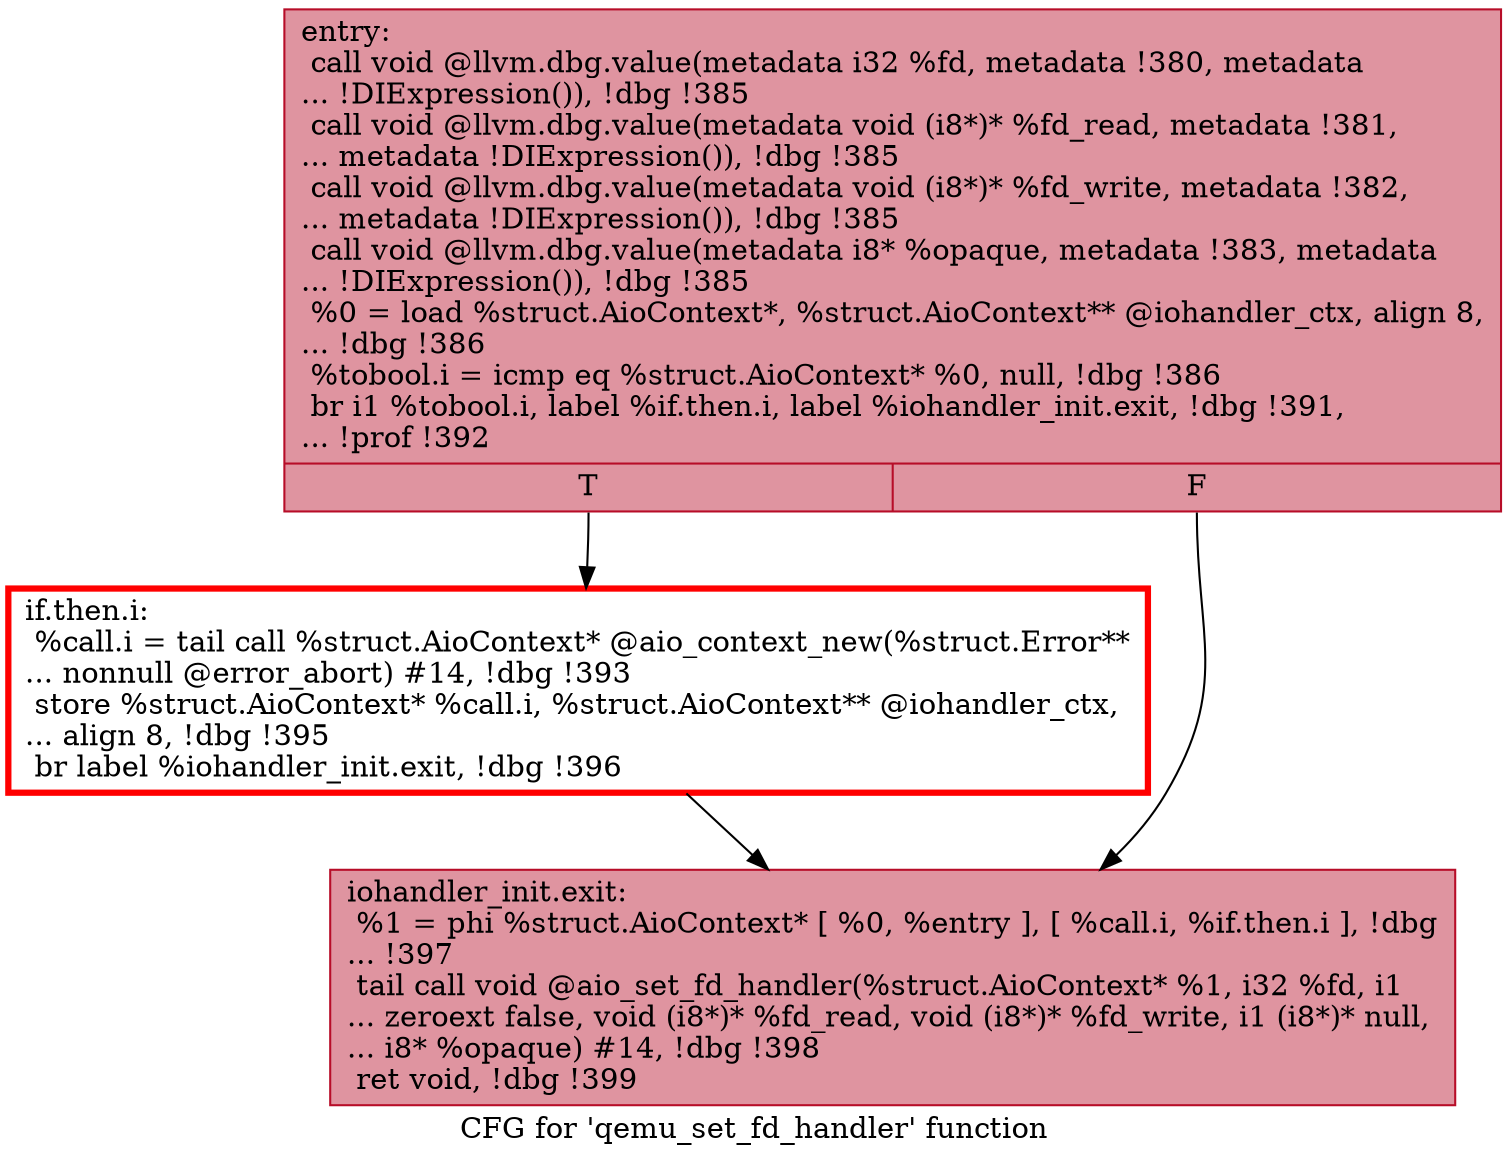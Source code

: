 digraph "CFG for 'qemu_set_fd_handler' function" {
	label="CFG for 'qemu_set_fd_handler' function";

	Node0x564b1a935b10 [shape=record,color="#b70d28ff", style=filled, fillcolor="#b70d2870",label="{entry:\l  call void @llvm.dbg.value(metadata i32 %fd, metadata !380, metadata\l... !DIExpression()), !dbg !385\l  call void @llvm.dbg.value(metadata void (i8*)* %fd_read, metadata !381,\l... metadata !DIExpression()), !dbg !385\l  call void @llvm.dbg.value(metadata void (i8*)* %fd_write, metadata !382,\l... metadata !DIExpression()), !dbg !385\l  call void @llvm.dbg.value(metadata i8* %opaque, metadata !383, metadata\l... !DIExpression()), !dbg !385\l  %0 = load %struct.AioContext*, %struct.AioContext** @iohandler_ctx, align 8,\l... !dbg !386\l  %tobool.i = icmp eq %struct.AioContext* %0, null, !dbg !386\l  br i1 %tobool.i, label %if.then.i, label %iohandler_init.exit, !dbg !391,\l... !prof !392\l|{<s0>T|<s1>F}}"];
	Node0x564b1a935b10:s0 -> Node0x564b1a95f730;
	Node0x564b1a935b10:s1 -> Node0x564b1a47f490;
	Node0x564b1a95f730 [shape=record,penwidth=3.0, color="red",label="{if.then.i:                                        \l  %call.i = tail call %struct.AioContext* @aio_context_new(%struct.Error**\l... nonnull @error_abort) #14, !dbg !393\l  store %struct.AioContext* %call.i, %struct.AioContext** @iohandler_ctx,\l... align 8, !dbg !395\l  br label %iohandler_init.exit, !dbg !396\l}"];
	Node0x564b1a95f730 -> Node0x564b1a47f490;
	Node0x564b1a47f490 [shape=record,color="#b70d28ff", style=filled, fillcolor="#b70d2870",label="{iohandler_init.exit:                              \l  %1 = phi %struct.AioContext* [ %0, %entry ], [ %call.i, %if.then.i ], !dbg\l... !397\l  tail call void @aio_set_fd_handler(%struct.AioContext* %1, i32 %fd, i1\l... zeroext false, void (i8*)* %fd_read, void (i8*)* %fd_write, i1 (i8*)* null,\l... i8* %opaque) #14, !dbg !398\l  ret void, !dbg !399\l}"];
}
